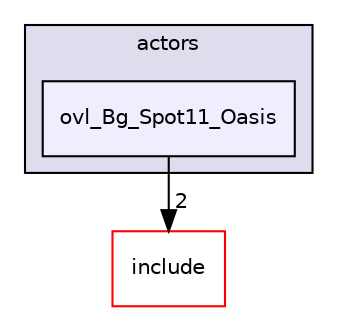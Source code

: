 digraph "src/overlays/actors/ovl_Bg_Spot11_Oasis" {
  compound=true
  node [ fontsize="10", fontname="Helvetica"];
  edge [ labelfontsize="10", labelfontname="Helvetica"];
  subgraph clusterdir_e93473484be31ce7bcb356bd643a22f8 {
    graph [ bgcolor="#ddddee", pencolor="black", label="actors" fontname="Helvetica", fontsize="10", URL="dir_e93473484be31ce7bcb356bd643a22f8.html"]
  dir_de27998dd14ad9c66b420bc87bc6fb13 [shape=box, label="ovl_Bg_Spot11_Oasis", style="filled", fillcolor="#eeeeff", pencolor="black", URL="dir_de27998dd14ad9c66b420bc87bc6fb13.html"];
  }
  dir_d44c64559bbebec7f509842c48db8b23 [shape=box label="include" fillcolor="white" style="filled" color="red" URL="dir_d44c64559bbebec7f509842c48db8b23.html"];
  dir_de27998dd14ad9c66b420bc87bc6fb13->dir_d44c64559bbebec7f509842c48db8b23 [headlabel="2", labeldistance=1.5 headhref="dir_000116_000000.html"];
}
